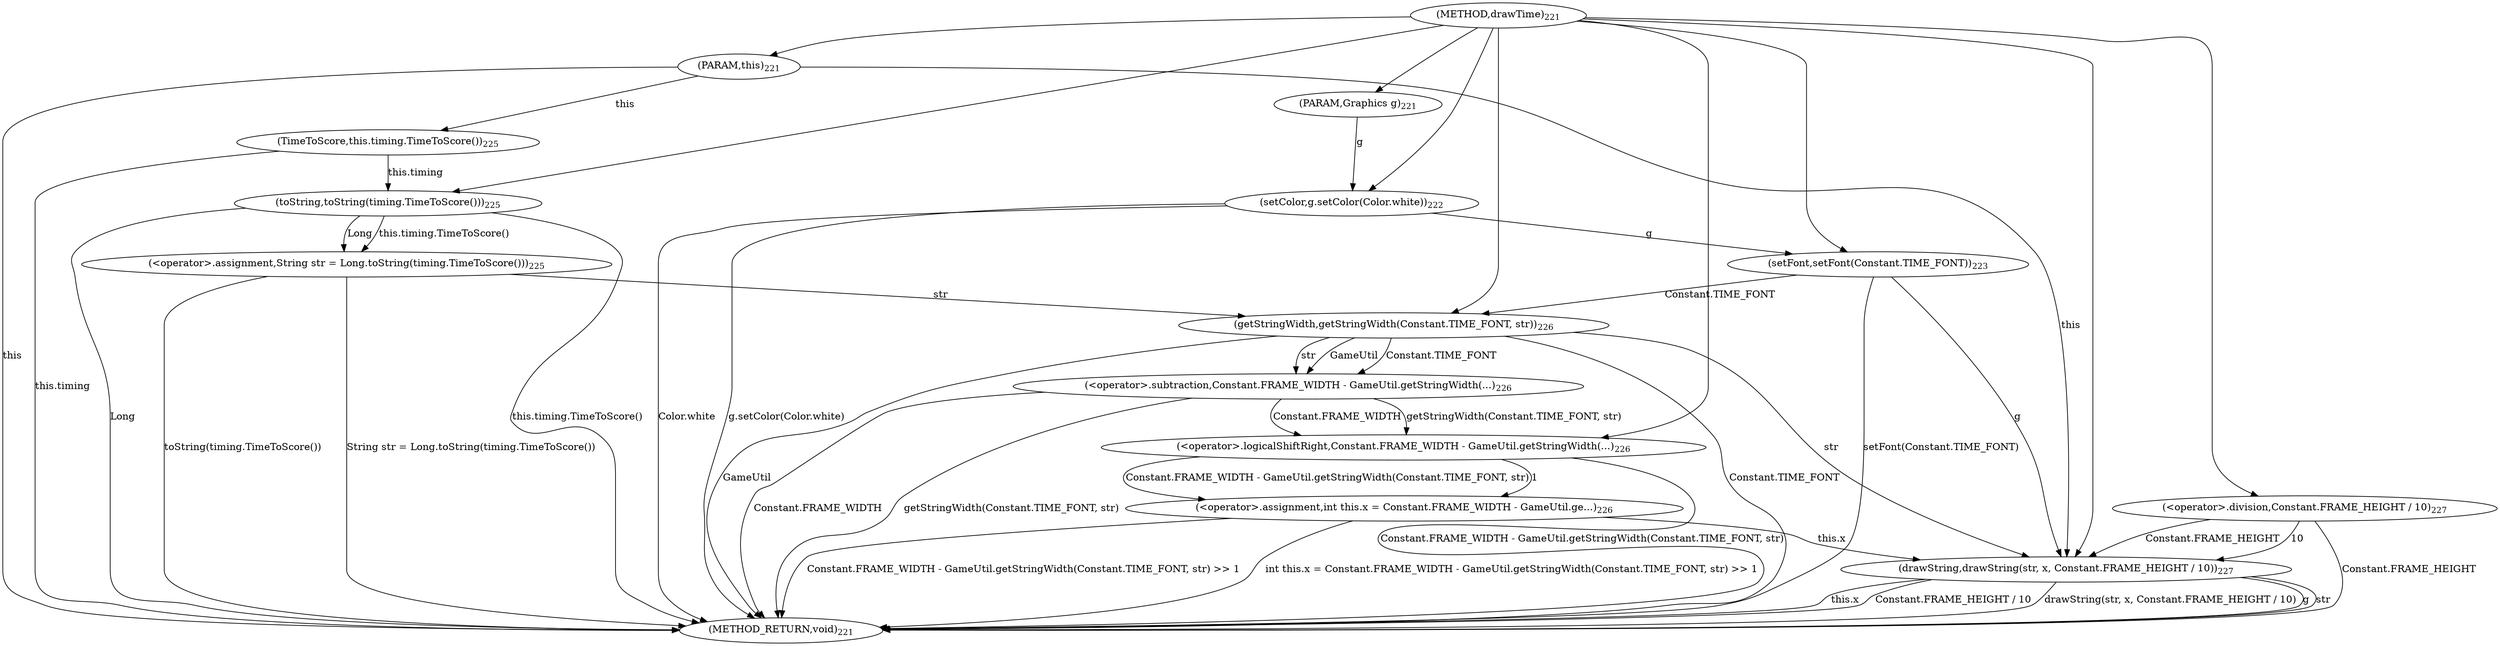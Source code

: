 digraph "drawTime" {  
"979" [label = <(METHOD,drawTime)<SUB>221</SUB>> ]
"1031" [label = <(METHOD_RETURN,void)<SUB>221</SUB>> ]
"980" [label = <(PARAM,this)<SUB>221</SUB>> ]
"981" [label = <(PARAM,Graphics g)<SUB>221</SUB>> ]
"983" [label = <(setColor,g.setColor(Color.white))<SUB>222</SUB>> ]
"988" [label = <(setFont,setFont(Constant.TIME_FONT))<SUB>223</SUB>> ]
"994" [label = <(&lt;operator&gt;.assignment,String str = Long.toString(timing.TimeToScore()))<SUB>225</SUB>> ]
"1002" [label = <(&lt;operator&gt;.assignment,int this.x = Constant.FRAME_WIDTH - GameUtil.ge...)<SUB>226</SUB>> ]
"1018" [label = <(drawString,drawString(str, x, Constant.FRAME_HEIGHT / 10))<SUB>227</SUB>> ]
"983" [label = <(setColor,g.setColor(Color.white))<SUB>222</SUB>> ]
"983" [label = <(setColor,g.setColor(Color.white))<SUB>222</SUB>> ]
"988" [label = <(setFont,setFont(Constant.TIME_FONT))<SUB>223</SUB>> ]
"988" [label = <(setFont,setFont(Constant.TIME_FONT))<SUB>223</SUB>> ]
"994" [label = <(&lt;operator&gt;.assignment,String str = Long.toString(timing.TimeToScore()))<SUB>225</SUB>> ]
"994" [label = <(&lt;operator&gt;.assignment,String str = Long.toString(timing.TimeToScore()))<SUB>225</SUB>> ]
"1002" [label = <(&lt;operator&gt;.assignment,int this.x = Constant.FRAME_WIDTH - GameUtil.ge...)<SUB>226</SUB>> ]
"1002" [label = <(&lt;operator&gt;.assignment,int this.x = Constant.FRAME_WIDTH - GameUtil.ge...)<SUB>226</SUB>> ]
"1018" [label = <(drawString,drawString(str, x, Constant.FRAME_HEIGHT / 10))<SUB>227</SUB>> ]
"1018" [label = <(drawString,drawString(str, x, Constant.FRAME_HEIGHT / 10))<SUB>227</SUB>> ]
"1018" [label = <(drawString,drawString(str, x, Constant.FRAME_HEIGHT / 10))<SUB>227</SUB>> ]
"1018" [label = <(drawString,drawString(str, x, Constant.FRAME_HEIGHT / 10))<SUB>227</SUB>> ]
"996" [label = <(toString,toString(timing.TimeToScore()))<SUB>225</SUB>> ]
"996" [label = <(toString,toString(timing.TimeToScore()))<SUB>225</SUB>> ]
"1006" [label = <(&lt;operator&gt;.logicalShiftRight,Constant.FRAME_WIDTH - GameUtil.getStringWidth(...)<SUB>226</SUB>> ]
"1006" [label = <(&lt;operator&gt;.logicalShiftRight,Constant.FRAME_WIDTH - GameUtil.getStringWidth(...)<SUB>226</SUB>> ]
"1024" [label = <(&lt;operator&gt;.division,Constant.FRAME_HEIGHT / 10)<SUB>227</SUB>> ]
"1024" [label = <(&lt;operator&gt;.division,Constant.FRAME_HEIGHT / 10)<SUB>227</SUB>> ]
"998" [label = <(TimeToScore,this.timing.TimeToScore())<SUB>225</SUB>> ]
"1007" [label = <(&lt;operator&gt;.subtraction,Constant.FRAME_WIDTH - GameUtil.getStringWidth(...)<SUB>226</SUB>> ]
"1007" [label = <(&lt;operator&gt;.subtraction,Constant.FRAME_WIDTH - GameUtil.getStringWidth(...)<SUB>226</SUB>> ]
"1011" [label = <(getStringWidth,getStringWidth(Constant.TIME_FONT, str))<SUB>226</SUB>> ]
"1011" [label = <(getStringWidth,getStringWidth(Constant.TIME_FONT, str))<SUB>226</SUB>> ]
"1011" [label = <(getStringWidth,getStringWidth(Constant.TIME_FONT, str))<SUB>226</SUB>> ]
  "980" -> "1031"  [ label = "this"] 
  "983" -> "1031"  [ label = "Color.white"] 
  "983" -> "1031"  [ label = "g.setColor(Color.white)"] 
  "988" -> "1031"  [ label = "setFont(Constant.TIME_FONT)"] 
  "998" -> "1031"  [ label = "this.timing"] 
  "996" -> "1031"  [ label = "this.timing.TimeToScore()"] 
  "994" -> "1031"  [ label = "toString(timing.TimeToScore())"] 
  "994" -> "1031"  [ label = "String str = Long.toString(timing.TimeToScore())"] 
  "1007" -> "1031"  [ label = "Constant.FRAME_WIDTH"] 
  "1011" -> "1031"  [ label = "Constant.TIME_FONT"] 
  "1007" -> "1031"  [ label = "getStringWidth(Constant.TIME_FONT, str)"] 
  "1006" -> "1031"  [ label = "Constant.FRAME_WIDTH - GameUtil.getStringWidth(Constant.TIME_FONT, str)"] 
  "1002" -> "1031"  [ label = "Constant.FRAME_WIDTH - GameUtil.getStringWidth(Constant.TIME_FONT, str) &gt;&gt; 1"] 
  "1002" -> "1031"  [ label = "int this.x = Constant.FRAME_WIDTH - GameUtil.getStringWidth(Constant.TIME_FONT, str) &gt;&gt; 1"] 
  "1018" -> "1031"  [ label = "g"] 
  "1018" -> "1031"  [ label = "str"] 
  "1018" -> "1031"  [ label = "this.x"] 
  "1024" -> "1031"  [ label = "Constant.FRAME_HEIGHT"] 
  "1018" -> "1031"  [ label = "Constant.FRAME_HEIGHT / 10"] 
  "1018" -> "1031"  [ label = "drawString(str, x, Constant.FRAME_HEIGHT / 10)"] 
  "996" -> "1031"  [ label = "Long"] 
  "1011" -> "1031"  [ label = "GameUtil"] 
  "979" -> "980" 
  "979" -> "981" 
  "996" -> "994"  [ label = "Long"] 
  "996" -> "994"  [ label = "this.timing.TimeToScore()"] 
  "1006" -> "1002"  [ label = "Constant.FRAME_WIDTH - GameUtil.getStringWidth(Constant.TIME_FONT, str)"] 
  "1006" -> "1002"  [ label = "1"] 
  "981" -> "983"  [ label = "g"] 
  "979" -> "983" 
  "983" -> "988"  [ label = "g"] 
  "979" -> "988" 
  "988" -> "1018"  [ label = "g"] 
  "979" -> "1018" 
  "1011" -> "1018"  [ label = "str"] 
  "980" -> "1018"  [ label = "this"] 
  "1002" -> "1018"  [ label = "this.x"] 
  "1024" -> "1018"  [ label = "Constant.FRAME_HEIGHT"] 
  "1024" -> "1018"  [ label = "10"] 
  "979" -> "996" 
  "998" -> "996"  [ label = "this.timing"] 
  "1007" -> "1006"  [ label = "Constant.FRAME_WIDTH"] 
  "1007" -> "1006"  [ label = "getStringWidth(Constant.TIME_FONT, str)"] 
  "979" -> "1006" 
  "979" -> "1024" 
  "980" -> "998"  [ label = "this"] 
  "1011" -> "1007"  [ label = "GameUtil"] 
  "1011" -> "1007"  [ label = "Constant.TIME_FONT"] 
  "1011" -> "1007"  [ label = "str"] 
  "979" -> "1011" 
  "988" -> "1011"  [ label = "Constant.TIME_FONT"] 
  "994" -> "1011"  [ label = "str"] 
}
